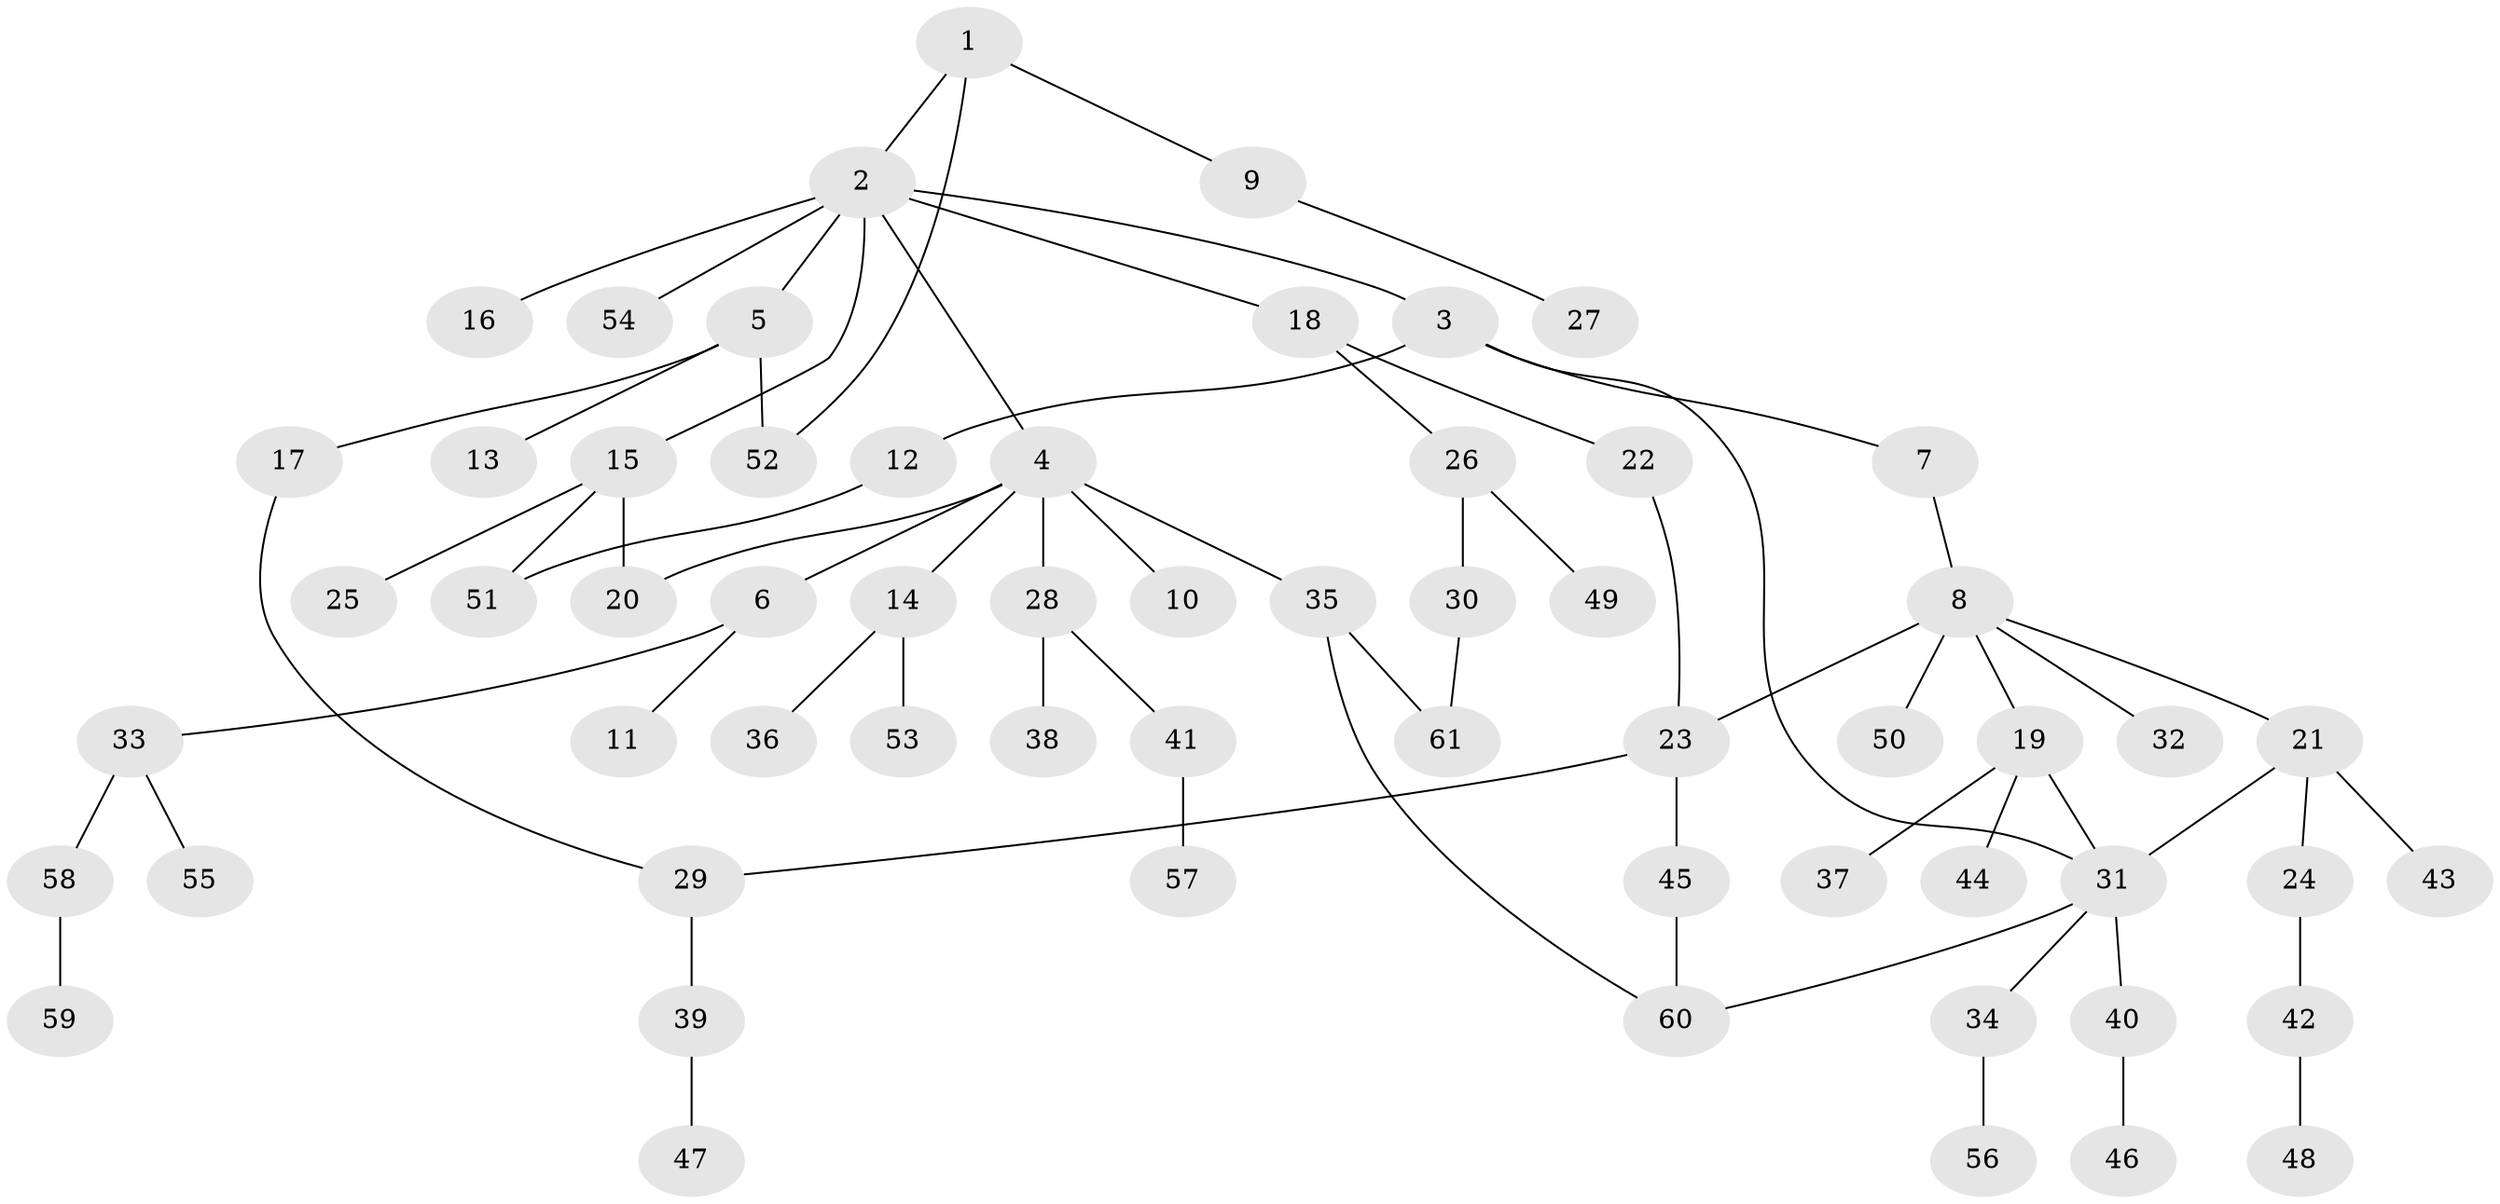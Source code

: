 // Generated by graph-tools (version 1.1) at 2025/25/03/09/25 03:25:29]
// undirected, 61 vertices, 70 edges
graph export_dot {
graph [start="1"]
  node [color=gray90,style=filled];
  1;
  2;
  3;
  4;
  5;
  6;
  7;
  8;
  9;
  10;
  11;
  12;
  13;
  14;
  15;
  16;
  17;
  18;
  19;
  20;
  21;
  22;
  23;
  24;
  25;
  26;
  27;
  28;
  29;
  30;
  31;
  32;
  33;
  34;
  35;
  36;
  37;
  38;
  39;
  40;
  41;
  42;
  43;
  44;
  45;
  46;
  47;
  48;
  49;
  50;
  51;
  52;
  53;
  54;
  55;
  56;
  57;
  58;
  59;
  60;
  61;
  1 -- 2;
  1 -- 9;
  1 -- 52;
  2 -- 3;
  2 -- 4;
  2 -- 5;
  2 -- 15;
  2 -- 16;
  2 -- 18;
  2 -- 54;
  3 -- 7;
  3 -- 12;
  3 -- 31;
  4 -- 6;
  4 -- 10;
  4 -- 14;
  4 -- 28;
  4 -- 35;
  4 -- 20;
  5 -- 13;
  5 -- 17;
  5 -- 52;
  6 -- 11;
  6 -- 33;
  7 -- 8;
  8 -- 19;
  8 -- 21;
  8 -- 23;
  8 -- 32;
  8 -- 50;
  9 -- 27;
  12 -- 51;
  14 -- 36;
  14 -- 53;
  15 -- 20;
  15 -- 25;
  15 -- 51;
  17 -- 29;
  18 -- 22;
  18 -- 26;
  19 -- 37;
  19 -- 44;
  19 -- 31;
  21 -- 24;
  21 -- 43;
  21 -- 31;
  22 -- 23;
  23 -- 45;
  23 -- 29;
  24 -- 42;
  26 -- 30;
  26 -- 49;
  28 -- 38;
  28 -- 41;
  29 -- 39;
  30 -- 61;
  31 -- 34;
  31 -- 40;
  31 -- 60;
  33 -- 55;
  33 -- 58;
  34 -- 56;
  35 -- 61;
  35 -- 60;
  39 -- 47;
  40 -- 46;
  41 -- 57;
  42 -- 48;
  45 -- 60;
  58 -- 59;
}
